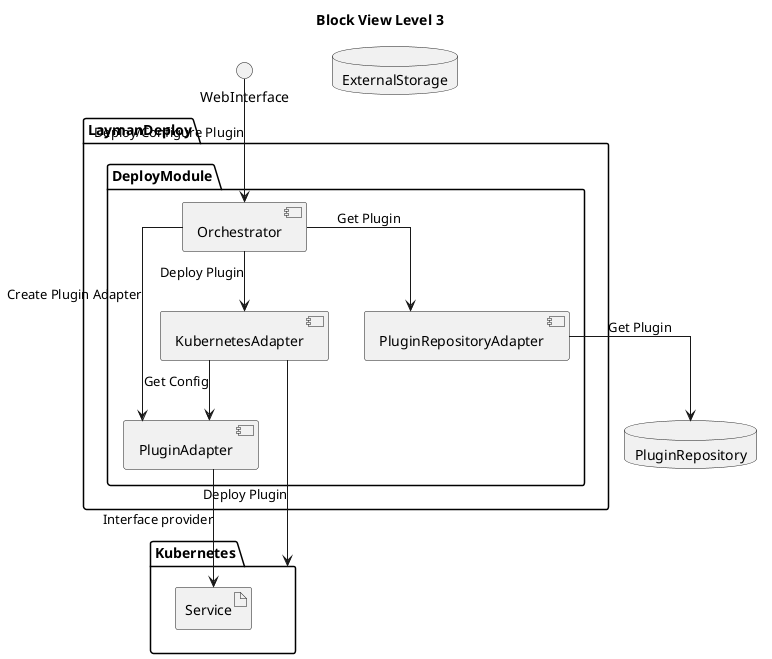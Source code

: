 @startuml
skinparam linetype ortho

title Block View Level 3

package LaymanDeploy {

    package DeployModule {
        component PluginRepositoryAdapter
        component Orchestrator
        component PluginAdapter
        component KubernetesAdapter
    }
    
}

package Kubernetes {
    artifact Service
}

database PluginRepository
database ExternalStorage


WebInterface --> Orchestrator: Deploy/Configure Plugin
Orchestrator --> PluginRepositoryAdapter: Get Plugin
PluginRepositoryAdapter --> PluginRepository: Get Plugin
Orchestrator --> PluginAdapter: Create Plugin Adapter
PluginAdapter --> Service: Interface provider
Orchestrator --> KubernetesAdapter: Deploy Plugin
KubernetesAdapter --> PluginAdapter: Get Config
KubernetesAdapter ---> Kubernetes: Deploy Plugin


@enduml
